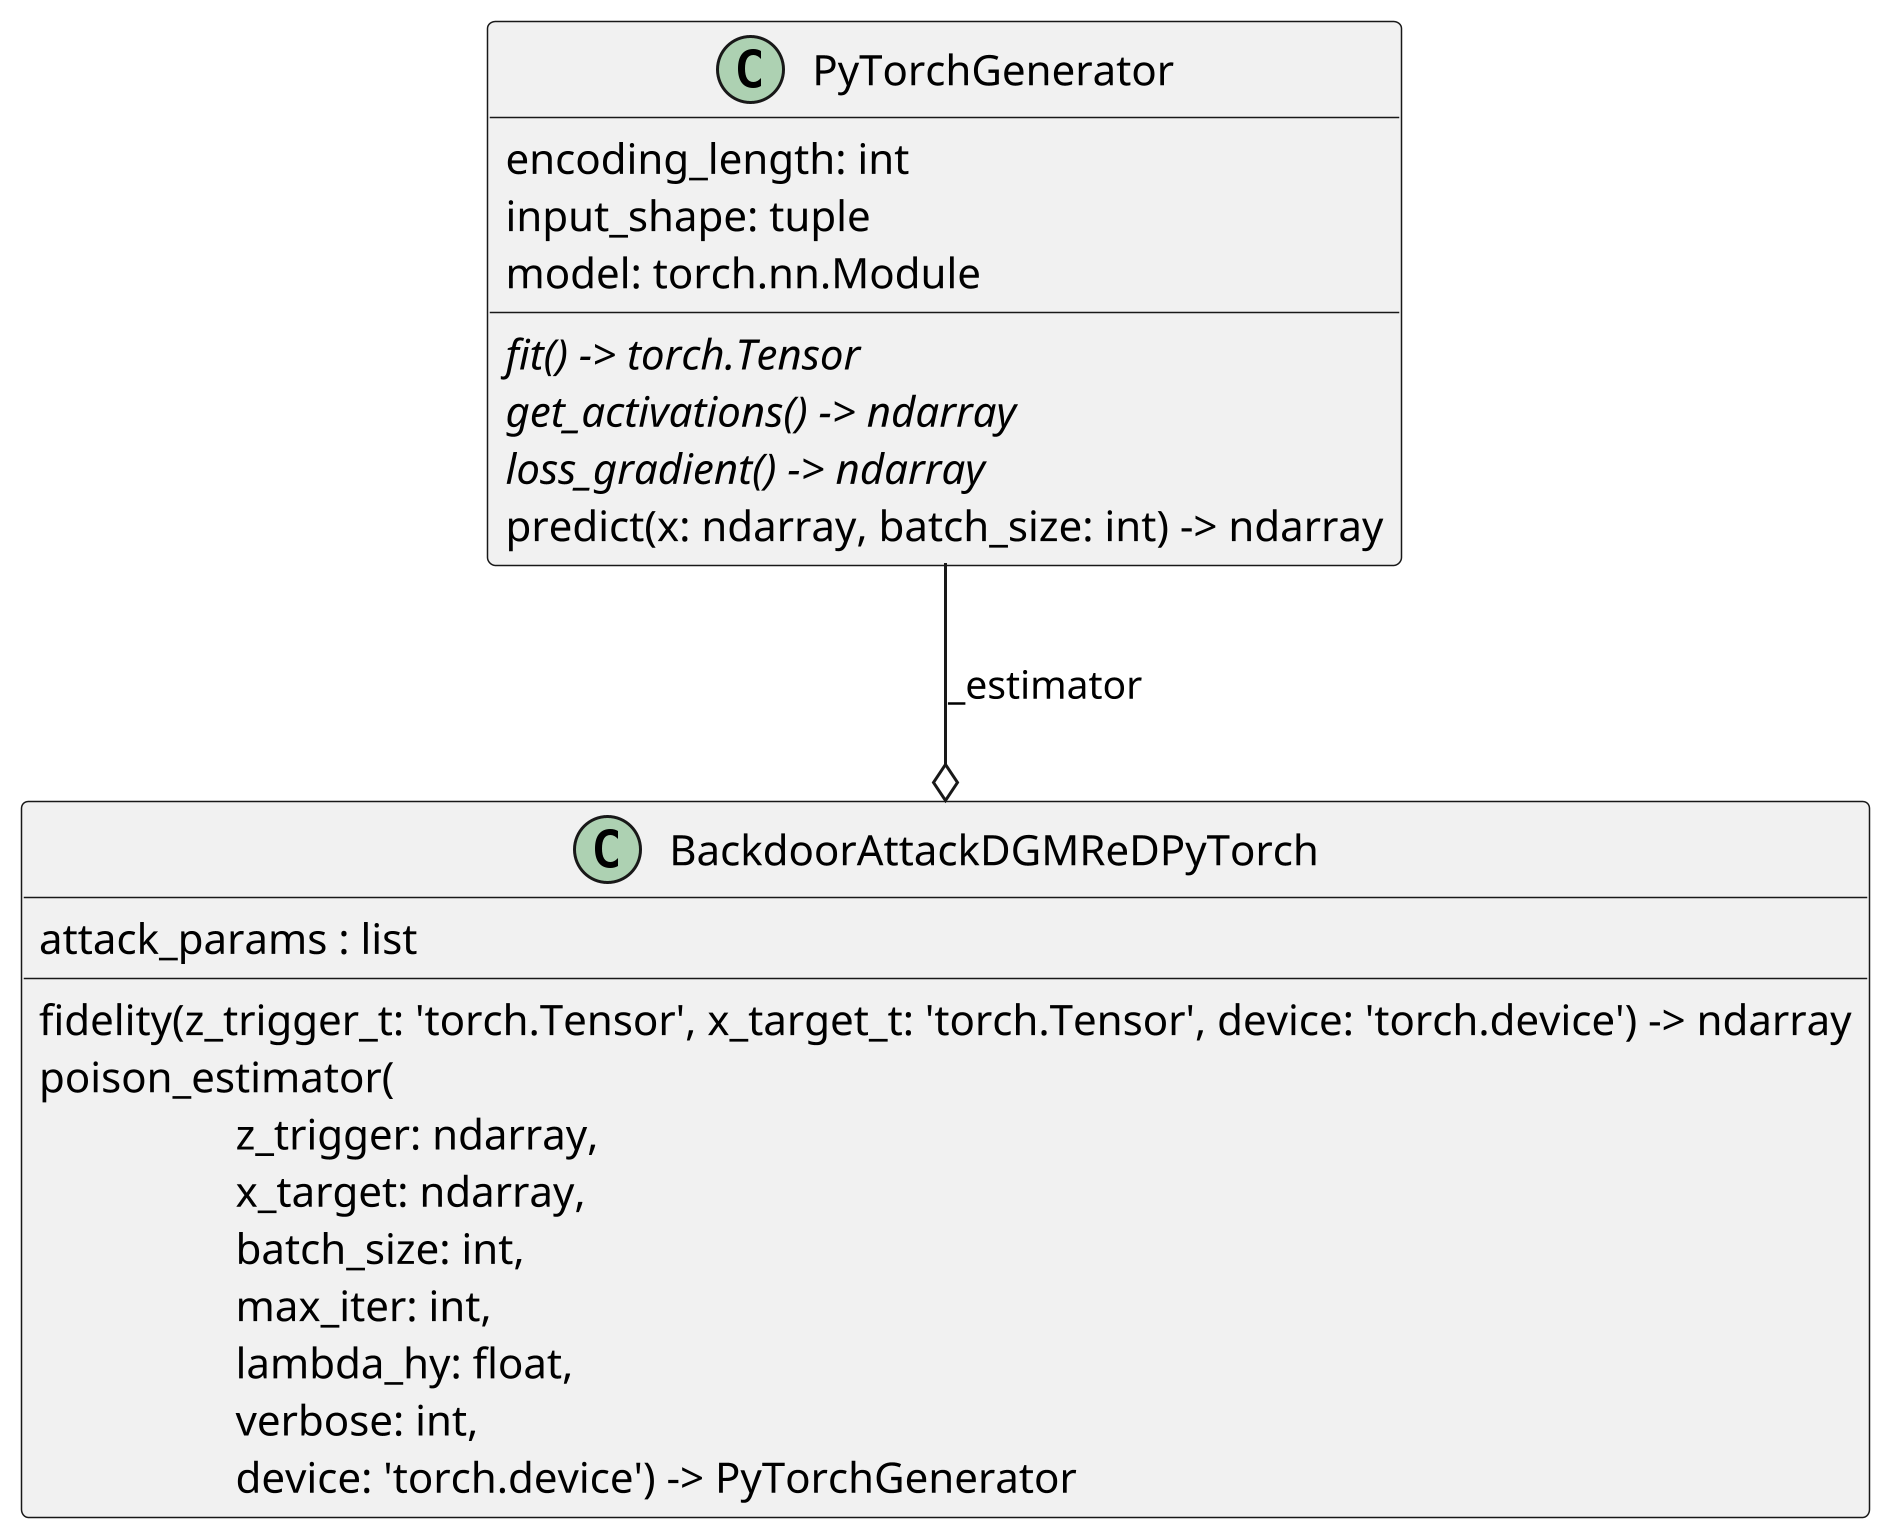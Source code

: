 @startuml classes_AttackDGMReD_PyTorch
set namespaceSeparator none
scale 3

class "PyTorchGenerator" as src.art.estimators.generation.pytorch.PyTorchGenerator {
  encoding_length: int
  input_shape: tuple
  model: torch.nn.Module
  {abstract}fit() -> torch.Tensor
  {abstract}get_activations() -> ndarray
  {abstract}loss_gradient() -> ndarray
  predict(x: ndarray, batch_size: int) -> ndarray
}

class "BackdoorAttackDGMReDPyTorch" as src.art.attacks.poisoning.backdoor_attack_dgm.backdoor_attack_dgm_red.BackdoorAttackDGMReDPyTorch {
  attack_params : list
  fidelity(z_trigger_t: 'torch.Tensor', x_target_t: 'torch.Tensor', device: 'torch.device') -> ndarray
  poison_estimator(\n\
                  z_trigger: ndarray, \n\
                  x_target: ndarray, \n\
                  batch_size: int, \n\
                  max_iter: int, \n\
                  lambda_hy: float, \n\
                  verbose: int, \n\
                  device: 'torch.device') -> PyTorchGenerator
}

src.art.estimators.generation.pytorch.PyTorchGenerator --o src.art.attacks.poisoning.backdoor_attack_dgm.backdoor_attack_dgm_red.BackdoorAttackDGMReDPyTorch : _estimator

@enduml
